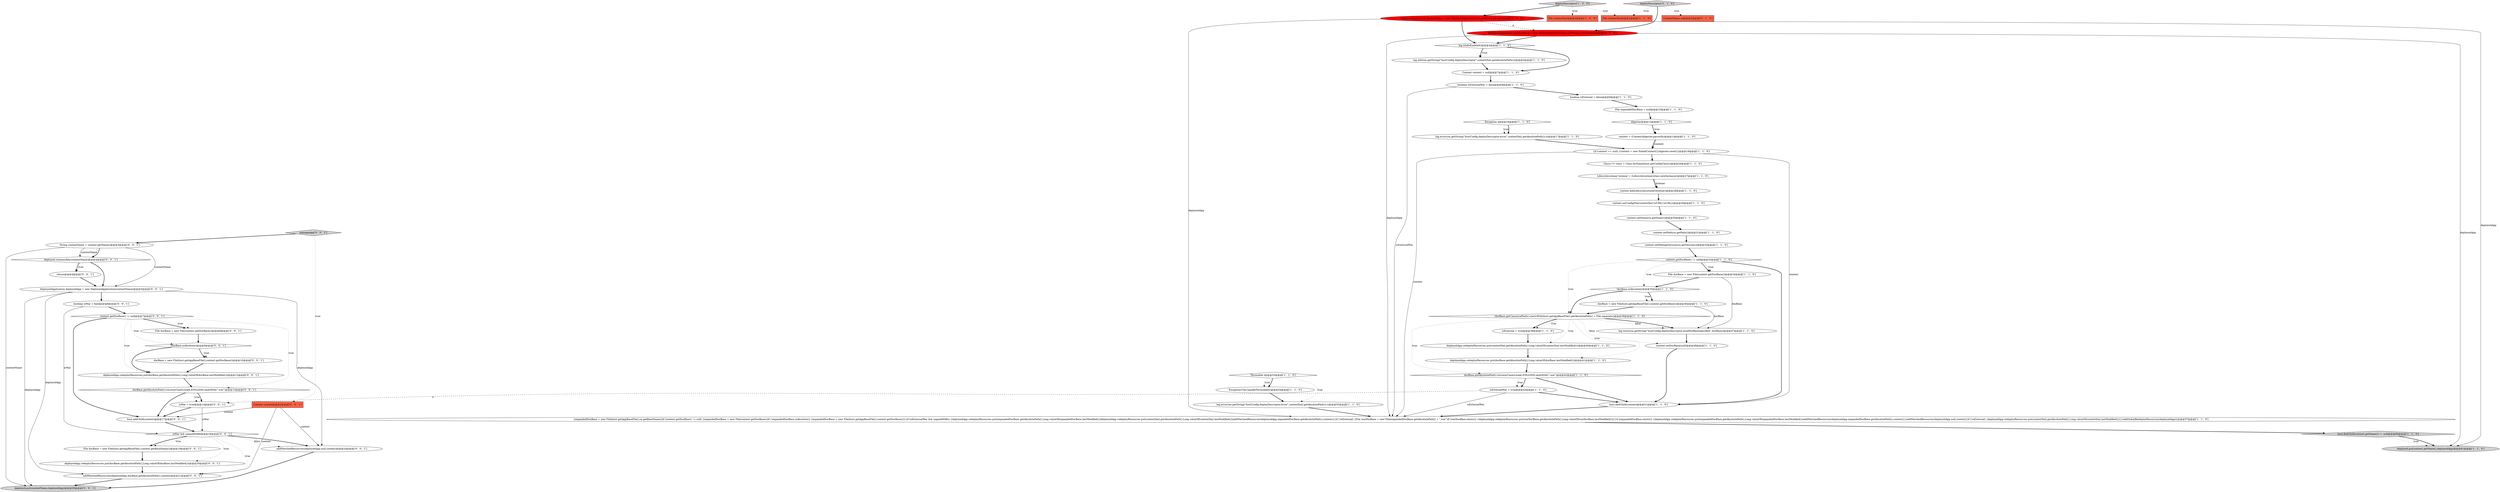 digraph {
44 [style = filled, label = "deployed.put(contextName,deployedApp)@@@26@@@['0', '0', '1']", fillcolor = lightgray, shape = ellipse image = "AAA0AAABBB3BBB"];
6 [style = filled, label = "context = (Context)digester.parse(fis)@@@14@@@['1', '1', '0']", fillcolor = white, shape = ellipse image = "AAA0AAABBB1BBB"];
10 [style = filled, label = "DeployedApplication deployedApp = new DeployedApplication(cn.getName())@@@3@@@['1', '0', '0']", fillcolor = red, shape = ellipse image = "AAA1AAABBB1BBB"];
13 [style = filled, label = "log.error(sm.getString(\"hostConfig.deployDescriptor.error\",contextXml.getAbsolutePath()),e)@@@17@@@['1', '1', '0']", fillcolor = white, shape = ellipse image = "AAA0AAABBB1BBB"];
29 [style = filled, label = "docBase.getAbsolutePath().toLowerCase(Locale.ENGLISH).endsWith(\".war\")@@@42@@@['1', '1', '0']", fillcolor = white, shape = diamond image = "AAA0AAABBB1BBB"];
59 [style = filled, label = "addWatchedResources(deployedApp,null,context)@@@24@@@['0', '0', '1']", fillcolor = white, shape = ellipse image = "AAA0AAABBB3BBB"];
25 [style = filled, label = "boolean isExternal = false@@@9@@@['1', '1', '0']", fillcolor = white, shape = ellipse image = "AAA0AAABBB1BBB"];
2 [style = filled, label = "{if (context == null) {context = new FailedContext()}digester.reset()}@@@19@@@['1', '1', '0']", fillcolor = white, shape = ellipse image = "AAA0AAABBB1BBB"];
42 [style = filled, label = "DeployedApplication deployedApp = new DeployedApplication(cn.getName(),true)@@@3@@@['0', '1', '0']", fillcolor = red, shape = ellipse image = "AAA1AAABBB2BBB"];
52 [style = filled, label = "addWatchedResources(deployedApp,docBase.getAbsolutePath(),context)@@@21@@@['0', '0', '1']", fillcolor = white, shape = ellipse image = "AAA0AAABBB3BBB"];
28 [style = filled, label = "docBase = new File(host.getAppBaseFile(),context.getDocBase())@@@36@@@['1', '1', '0']", fillcolor = white, shape = ellipse image = "AAA0AAABBB1BBB"];
17 [style = filled, label = "ExceptionUtils.handleThrowable(t)@@@54@@@['1', '1', '0']", fillcolor = white, shape = ellipse image = "AAA0AAABBB1BBB"];
30 [style = filled, label = "context.setDocBase(null)@@@48@@@['1', '1', '0']", fillcolor = white, shape = ellipse image = "AAA0AAABBB1BBB"];
51 [style = filled, label = "boolean isWar = false@@@6@@@['0', '0', '1']", fillcolor = white, shape = ellipse image = "AAA0AAABBB3BBB"];
19 [style = filled, label = "context.setConfigFile(contextXml.toURI().toURL())@@@29@@@['1', '1', '0']", fillcolor = white, shape = ellipse image = "AAA0AAABBB1BBB"];
31 [style = filled, label = "context.setWebappVersion(cn.getVersion())@@@32@@@['1', '1', '0']", fillcolor = white, shape = ellipse image = "AAA0AAABBB1BBB"];
49 [style = filled, label = "DeployedApplication deployedApp = new DeployedApplication(contextName)@@@5@@@['0', '0', '1']", fillcolor = white, shape = ellipse image = "AAA0AAABBB3BBB"];
40 [style = filled, label = "Throwable t@@@53@@@['1', '1', '0']", fillcolor = white, shape = diamond image = "AAA0AAABBB1BBB"];
14 [style = filled, label = "context.setPath(cn.getPath())@@@31@@@['1', '1', '0']", fillcolor = white, shape = ellipse image = "AAA0AAABBB1BBB"];
11 [style = filled, label = "!docBase.getCanonicalPath().startsWith(host.getAppBaseFile().getAbsolutePath() + File.separator)@@@38@@@['1', '1', '0']", fillcolor = white, shape = diamond image = "AAA0AAABBB1BBB"];
36 [style = filled, label = "host.addChild(context)@@@51@@@['1', '1', '0']", fillcolor = white, shape = ellipse image = "AAA0AAABBB1BBB"];
57 [style = filled, label = "deployedApp.redeployResources.put(docBase.getAbsolutePath(),Long.valueOf(docBase.lastModified()))@@@12@@@['0', '0', '1']", fillcolor = white, shape = ellipse image = "AAA0AAABBB3BBB"];
50 [style = filled, label = "File docBase = new File(context.getDocBase())@@@8@@@['0', '0', '1']", fillcolor = white, shape = ellipse image = "AAA0AAABBB3BBB"];
16 [style = filled, label = "File docBase = new File(context.getDocBase())@@@34@@@['1', '1', '0']", fillcolor = white, shape = ellipse image = "AAA0AAABBB1BBB"];
12 [style = filled, label = "log.isInfoEnabled()@@@4@@@['1', '1', '0']", fillcolor = white, shape = diamond image = "AAA0AAABBB1BBB"];
38 [style = filled, label = "Context context = null@@@7@@@['1', '1', '0']", fillcolor = white, shape = ellipse image = "AAA0AAABBB1BBB"];
46 [style = filled, label = "docBase.getAbsolutePath().toLowerCase(Locale.ENGLISH).endsWith(\".war\")@@@13@@@['0', '0', '1']", fillcolor = white, shape = diamond image = "AAA0AAABBB3BBB"];
53 [style = filled, label = "deployed.containsKey(contextName)@@@4@@@['0', '0', '1']", fillcolor = white, shape = diamond image = "AAA0AAABBB3BBB"];
20 [style = filled, label = "File expandedDocBase = null@@@10@@@['1', '1', '0']", fillcolor = white, shape = ellipse image = "AAA0AAABBB1BBB"];
23 [style = filled, label = "digester@@@12@@@['1', '1', '0']", fillcolor = white, shape = diamond image = "AAA0AAABBB1BBB"];
26 [style = filled, label = "!docBase.isAbsolute()@@@35@@@['1', '1', '0']", fillcolor = white, shape = diamond image = "AAA0AAABBB1BBB"];
21 [style = filled, label = "boolean isExternalWar = false@@@8@@@['1', '1', '0']", fillcolor = white, shape = ellipse image = "AAA0AAABBB1BBB"];
33 [style = filled, label = "File contextXml@@@2@@@['1', '0', '0']", fillcolor = tomato, shape = box image = "AAA0AAABBB1BBB"];
63 [style = filled, label = "context.getDocBase() != null@@@7@@@['0', '0', '1']", fillcolor = white, shape = diamond image = "AAA0AAABBB3BBB"];
0 [style = filled, label = "isExternalWar = true@@@43@@@['1', '1', '0']", fillcolor = white, shape = ellipse image = "AAA0AAABBB1BBB"];
43 [style = filled, label = "deployDescriptor['0', '1', '0']", fillcolor = lightgray, shape = diamond image = "AAA0AAABBB2BBB"];
3 [style = filled, label = "deployedApp.redeployResources.put(docBase.getAbsolutePath(),Long.valueOf(docBase.lastModified()))@@@41@@@['1', '1', '0']", fillcolor = white, shape = ellipse image = "AAA0AAABBB1BBB"];
27 [style = filled, label = "log.info(sm.getString(\"hostConfig.deployDescriptor\",contextXml.getAbsolutePath()))@@@5@@@['1', '1', '0']", fillcolor = white, shape = ellipse image = "AAA0AAABBB1BBB"];
61 [style = filled, label = "String contextName = context.getName()@@@3@@@['0', '0', '1']", fillcolor = white, shape = ellipse image = "AAA0AAABBB3BBB"];
32 [style = filled, label = "context.getDocBase() != null@@@33@@@['1', '1', '0']", fillcolor = white, shape = diamond image = "AAA0AAABBB1BBB"];
48 [style = filled, label = "Context context@@@2@@@['0', '0', '1']", fillcolor = tomato, shape = box image = "AAA0AAABBB3BBB"];
8 [style = filled, label = "deployed.put(context.getName(),deployedApp)@@@91@@@['1', '1', '0']", fillcolor = lightgray, shape = ellipse image = "AAA0AAABBB1BBB"];
39 [style = filled, label = "log.warn(sm.getString(\"hostConfig.deployDescriptor.localDocBaseSpecified\",docBase))@@@47@@@['1', '1', '0']", fillcolor = white, shape = ellipse image = "AAA0AAABBB1BBB"];
62 [style = filled, label = "deployedApp.redeployResources.put(docBase.getAbsolutePath(),Long.valueOf(docBase.lastModified()))@@@20@@@['0', '0', '1']", fillcolor = white, shape = ellipse image = "AAA0AAABBB3BBB"];
22 [style = filled, label = "Class<?> clazz = Class.forName(host.getConfigClass())@@@26@@@['1', '1', '0']", fillcolor = white, shape = ellipse image = "AAA0AAABBB1BBB"];
18 [style = filled, label = "deployedApp.redeployResources.put(contextXml.getAbsolutePath(),Long.valueOf(contextXml.lastModified()))@@@40@@@['1', '1', '0']", fillcolor = white, shape = ellipse image = "AAA0AAABBB1BBB"];
4 [style = filled, label = "Exception e@@@16@@@['1', '1', '0']", fillcolor = white, shape = diamond image = "AAA0AAABBB1BBB"];
47 [style = filled, label = "File docBase = new File(host.getAppBaseFile(),context.getBaseName())@@@19@@@['0', '0', '1']", fillcolor = white, shape = ellipse image = "AAA0AAABBB3BBB"];
37 [style = filled, label = "File contextXml@@@2@@@['1', '1', '0']", fillcolor = tomato, shape = box image = "AAA0AAABBB1BBB"];
45 [style = filled, label = "isWar = true@@@14@@@['0', '0', '1']", fillcolor = white, shape = ellipse image = "AAA0AAABBB3BBB"];
56 [style = filled, label = "return@@@4@@@['0', '0', '1']", fillcolor = white, shape = ellipse image = "AAA0AAABBB3BBB"];
58 [style = filled, label = "isWar && unpackWARs@@@18@@@['0', '0', '1']", fillcolor = white, shape = diamond image = "AAA0AAABBB3BBB"];
5 [style = filled, label = "context.addLifecycleListener(listener)@@@28@@@['1', '1', '0']", fillcolor = white, shape = ellipse image = "AAA0AAABBB1BBB"];
60 [style = filled, label = "manageApp['0', '0', '1']", fillcolor = lightgray, shape = diamond image = "AAA0AAABBB3BBB"];
7 [style = filled, label = "{expandedDocBase = new File(host.getAppBaseFile(),cn.getBaseName())if (context.getDocBase() != null) {expandedDocBase = new File(context.getDocBase())if (!expandedDocBase.isAbsolute()) {expandedDocBase = new File(host.getAppBaseFile(),context.getDocBase())}}if (isExternalWar && unpackWARs) {deployedApp.redeployResources.put(expandedDocBase.getAbsolutePath(),Long.valueOf(expandedDocBase.lastModified()))deployedApp.redeployResources.put(contextXml.getAbsolutePath(),Long.valueOf(contextXml.lastModified()))addWatchedResources(deployedApp,expandedDocBase.getAbsolutePath(),context)}{if (!isExternal) {File warDocBase = new File(expandedDocBase.getAbsolutePath() + \".war\")if (warDocBase.exists()) {deployedApp.redeployResources.put(warDocBase.getAbsolutePath(),Long.valueOf(warDocBase.lastModified()))}}if (expandedDocBase.exists()) {deployedApp.redeployResources.put(expandedDocBase.getAbsolutePath(),Long.valueOf(expandedDocBase.lastModified()))addWatchedResources(deployedApp,expandedDocBase.getAbsolutePath(),context)}{addWatchedResources(deployedApp,null,context)}if (!isExternal) {deployedApp.redeployResources.put(contextXml.getAbsolutePath(),Long.valueOf(contextXml.lastModified()))}}addGlobalRedeployResources(deployedApp)}@@@57@@@['1', '1', '0']", fillcolor = white, shape = ellipse image = "AAA0AAABBB1BBB"];
1 [style = filled, label = "LifecycleListener listener = (LifecycleListener)clazz.newInstance()@@@27@@@['1', '1', '0']", fillcolor = white, shape = ellipse image = "AAA0AAABBB1BBB"];
24 [style = filled, label = "host.findChild(context.getName()) != null@@@90@@@['1', '1', '0']", fillcolor = lightgray, shape = diamond image = "AAA0AAABBB1BBB"];
34 [style = filled, label = "isExternal = true@@@39@@@['1', '1', '0']", fillcolor = white, shape = ellipse image = "AAA0AAABBB1BBB"];
55 [style = filled, label = "docBase = new File(host.getAppBaseFile(),context.getDocBase())@@@10@@@['0', '0', '1']", fillcolor = white, shape = ellipse image = "AAA0AAABBB3BBB"];
54 [style = filled, label = "host.addChild(context)@@@17@@@['0', '0', '1']", fillcolor = white, shape = ellipse image = "AAA0AAABBB3BBB"];
41 [style = filled, label = "ContextName cn@@@2@@@['0', '1', '0']", fillcolor = tomato, shape = box image = "AAA0AAABBB2BBB"];
64 [style = filled, label = "!docBase.isAbsolute()@@@9@@@['0', '0', '1']", fillcolor = white, shape = diamond image = "AAA0AAABBB3BBB"];
15 [style = filled, label = "log.error(sm.getString(\"hostConfig.deployDescriptor.error\",contextXml.getAbsolutePath()),t)@@@55@@@['1', '1', '0']", fillcolor = white, shape = ellipse image = "AAA0AAABBB1BBB"];
9 [style = filled, label = "deployDescriptor['1', '0', '0']", fillcolor = lightgray, shape = diamond image = "AAA0AAABBB1BBB"];
35 [style = filled, label = "context.setName(cn.getName())@@@30@@@['1', '1', '0']", fillcolor = white, shape = ellipse image = "AAA0AAABBB1BBB"];
1->5 [style = bold, label=""];
18->3 [style = bold, label=""];
52->44 [style = bold, label=""];
27->38 [style = bold, label=""];
61->44 [style = solid, label="contextName"];
60->48 [style = dotted, label="true"];
29->0 [style = bold, label=""];
43->42 [style = bold, label=""];
34->18 [style = bold, label=""];
32->11 [style = dotted, label="true"];
49->51 [style = bold, label=""];
30->36 [style = bold, label=""];
9->37 [style = dotted, label="true"];
58->62 [style = dotted, label="true"];
9->10 [style = bold, label=""];
42->8 [style = solid, label="deployedApp"];
26->11 [style = bold, label=""];
0->7 [style = solid, label="isExternalWar"];
11->34 [style = dotted, label="true"];
12->38 [style = bold, label=""];
55->57 [style = bold, label=""];
61->53 [style = solid, label="contextName"];
49->52 [style = solid, label="deployedApp"];
46->54 [style = bold, label=""];
10->12 [style = bold, label=""];
48->54 [style = solid, label="context"];
26->28 [style = dotted, label="true"];
49->44 [style = solid, label="deployedApp"];
58->59 [style = bold, label=""];
63->50 [style = bold, label=""];
26->28 [style = bold, label=""];
24->8 [style = dotted, label="true"];
49->59 [style = solid, label="deployedApp"];
21->7 [style = solid, label="isExternalWar"];
57->46 [style = bold, label=""];
63->64 [style = dotted, label="true"];
29->36 [style = bold, label=""];
9->33 [style = dotted, label="true"];
28->39 [style = solid, label="docBase"];
45->58 [style = solid, label="isWar"];
63->54 [style = bold, label=""];
16->26 [style = bold, label=""];
58->47 [style = dotted, label="true"];
42->7 [style = solid, label="deployedApp"];
21->25 [style = bold, label=""];
54->58 [style = bold, label=""];
0->36 [style = bold, label=""];
6->2 [style = bold, label=""];
4->13 [style = dotted, label="true"];
10->7 [style = solid, label="deployedApp"];
7->24 [style = bold, label=""];
12->27 [style = dotted, label="true"];
20->23 [style = bold, label=""];
63->50 [style = dotted, label="true"];
40->17 [style = bold, label=""];
17->15 [style = bold, label=""];
63->46 [style = dotted, label="true"];
46->45 [style = dotted, label="true"];
32->36 [style = bold, label=""];
53->56 [style = bold, label=""];
51->58 [style = solid, label="isWar"];
59->44 [style = bold, label=""];
24->8 [style = bold, label=""];
40->15 [style = dotted, label="true"];
64->57 [style = bold, label=""];
3->29 [style = bold, label=""];
51->63 [style = bold, label=""];
40->17 [style = dotted, label="true"];
29->0 [style = dotted, label="true"];
64->55 [style = dotted, label="true"];
58->52 [style = dotted, label="true"];
1->5 [style = solid, label="listener"];
31->32 [style = bold, label=""];
64->55 [style = bold, label=""];
11->29 [style = dotted, label="true"];
4->13 [style = bold, label=""];
16->39 [style = solid, label="docBase"];
32->16 [style = bold, label=""];
35->14 [style = bold, label=""];
47->62 [style = bold, label=""];
5->19 [style = bold, label=""];
10->8 [style = solid, label="deployedApp"];
25->20 [style = bold, label=""];
60->61 [style = bold, label=""];
6->2 [style = solid, label="context"];
53->56 [style = dotted, label="true"];
19->35 [style = bold, label=""];
23->6 [style = bold, label=""];
14->31 [style = bold, label=""];
11->39 [style = dotted, label="false"];
50->64 [style = bold, label=""];
22->1 [style = bold, label=""];
11->3 [style = dotted, label="true"];
61->49 [style = solid, label="contextName"];
12->27 [style = bold, label=""];
11->30 [style = dotted, label="false"];
0->45 [style = dashed, label="0"];
13->2 [style = bold, label=""];
56->49 [style = bold, label=""];
15->7 [style = bold, label=""];
23->6 [style = dotted, label="true"];
62->52 [style = bold, label=""];
48->52 [style = solid, label="context"];
28->11 [style = bold, label=""];
2->7 [style = solid, label="context"];
42->12 [style = bold, label=""];
58->59 [style = dotted, label="false"];
11->18 [style = dotted, label="true"];
48->59 [style = solid, label="context"];
10->42 [style = dashed, label="0"];
39->30 [style = bold, label=""];
45->54 [style = bold, label=""];
53->49 [style = bold, label=""];
61->53 [style = bold, label=""];
58->47 [style = bold, label=""];
43->37 [style = dotted, label="true"];
11->34 [style = bold, label=""];
36->7 [style = bold, label=""];
43->41 [style = dotted, label="true"];
11->39 [style = bold, label=""];
38->21 [style = bold, label=""];
46->45 [style = bold, label=""];
32->26 [style = dotted, label="true"];
63->57 [style = dotted, label="true"];
2->22 [style = bold, label=""];
32->16 [style = dotted, label="true"];
2->36 [style = solid, label="context"];
}

